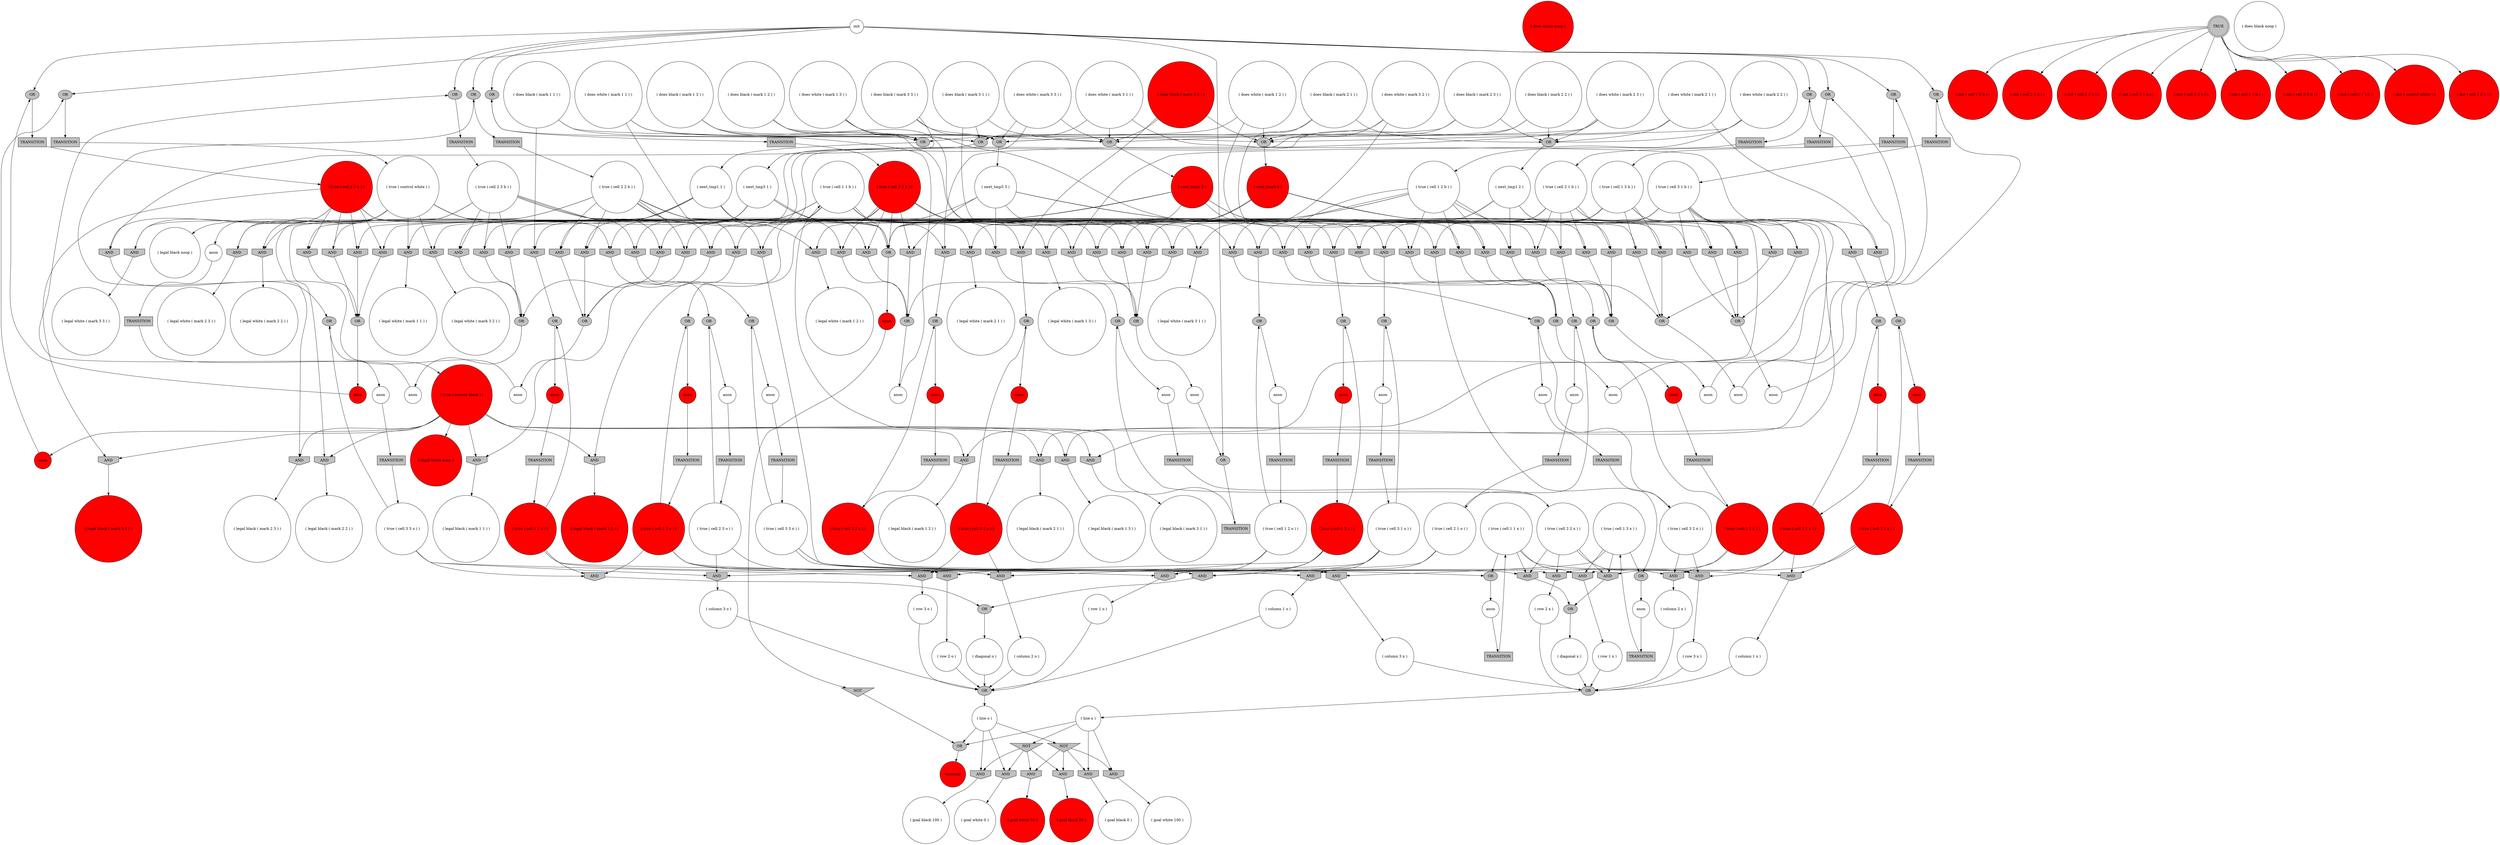 digraph propNet
{
	"@100ff40f"[shape=ellipse, style= filled, fillcolor=grey, label="OR"]; "@100ff40f"->"@704a43f2"; 
	"@f756977"[shape=invhouse, style= filled, fillcolor=grey, label="AND"]; "@f756977"->"@1b514dcf"; 
	"@582d502e"[shape=ellipse, style= filled, fillcolor=grey, label="OR"]; "@582d502e"->"@5704fc92"; 
	"@15741973"[shape=invhouse, style= filled, fillcolor=grey, label="AND"]; "@15741973"->"@67f31a51"; 
	"@4b8c9183"[shape=box, style= filled, fillcolor=grey, label="TRANSITION"]; "@4b8c9183"->"@33ff0186"; 
	"@7f723f62"[shape=invhouse, style= filled, fillcolor=grey, label="AND"]; "@7f723f62"->"@8f395c8"; 
	"@69cca1dd"[shape=invhouse, style= filled, fillcolor=grey, label="AND"]; "@69cca1dd"->"@3374fe8"; 
	"@1b249d36"[shape=circle, style= filled, fillcolor=white, label="( legal white ( mark 3 1 ) )"]; 
	"@6f0d491e"[shape=invhouse, style= filled, fillcolor=grey, label="AND"]; "@6f0d491e"->"@28484528"; 
	"@1e3e242a"[shape=circle, style= filled, fillcolor=red, label="anon"]; "@1e3e242a"->"@342537d0"; 
	"@752f4138"[shape=circle, style= filled, fillcolor=white, label="anon"]; "@752f4138"->"@3a5d14b9"; 
	"@5d94dc1"[shape=box, style= filled, fillcolor=grey, label="TRANSITION"]; "@5d94dc1"->"@6f44f96"; 
	"@78519a49"[shape=invhouse, style= filled, fillcolor=grey, label="AND"]; "@78519a49"->"@1e753788"; 
	"@6511048"[shape=circle, style= filled, fillcolor=red, label="anon"]; "@6511048"->"@15518b85"; 
	"@26b8eca1"[shape=circle, style= filled, fillcolor=red, label="( true ( cell 2 2 o ) )"]; "@26b8eca1"->"@69cca1dd"; "@26b8eca1"->"@5e7140e4"; "@26b8eca1"->"@24a682fd"; "@26b8eca1"->"@4e7061dc"; "@26b8eca1"->"@5a9796fa"; 
	"@5693b28e"[shape=ellipse, style= filled, fillcolor=grey, label="OR"]; "@5693b28e"->"@752f4138"; 
	"@b43e35e"[shape=invhouse, style= filled, fillcolor=grey, label="AND"]; "@b43e35e"->"@7f840360"; 
	"@568aa495"[shape=box, style= filled, fillcolor=grey, label="TRANSITION"]; "@568aa495"->"@347ee13d"; 
	"@714d196c"[shape=circle, style= filled, fillcolor=white, label="( column 2 x )"]; "@714d196c"->"@7f840df"; 
	"@cddbcfe"[shape=circle, style= filled, fillcolor=red, label="( true ( cell 1 1 o ) )"]; "@cddbcfe"->"@624ab78b"; "@cddbcfe"->"@2781db07"; "@cddbcfe"->"@7b8b5b47"; "@cddbcfe"->"@5a9796fa"; 
	"@71ab7b88"[shape=invhouse, style= filled, fillcolor=grey, label="AND"]; "@71ab7b88"->"@4a812b7f"; 
	"@27a9118a"[shape=box, style= filled, fillcolor=grey, label="TRANSITION"]; "@27a9118a"->"@5f6067b5"; 
	"@7253de77"[shape=box, style= filled, fillcolor=grey, label="TRANSITION"]; "@7253de77"->"@1373a947"; 
	"@a7e065b"[shape=circle, style= filled, fillcolor=red, label="anon"]; "@a7e065b"->"@3940ca8f"; 
	"@22e7f6cc"[shape=circle, style= filled, fillcolor=red, label="( does white noop )"]; 
	"@45050f2e"[shape=invhouse, style= filled, fillcolor=grey, label="AND"]; "@45050f2e"->"@24a682fd"; 
	"@1e16ca3b"[shape=doublecircle, style= filled, fillcolor=grey, label="TRUE"]; "@1e16ca3b"->"@1a9b342a"; "@1e16ca3b"->"@4b9d380c"; "@1e16ca3b"->"@62326cc3"; "@1e16ca3b"->"@196b005a"; "@1e16ca3b"->"@786d433f"; "@1e16ca3b"->"@60d6302d"; "@1e16ca3b"->"@4af63a8d"; "@1e16ca3b"->"@5a924d39"; "@1e16ca3b"->"@292f3253"; "@1e16ca3b"->"@621963e7"; 
	"@582f7602"[shape=circle, style= filled, fillcolor=white, label="anon"]; "@582f7602"->"@2afa3f12"; 
	"@4e771a59"[shape=ellipse, style= filled, fillcolor=grey, label="OR"]; "@4e771a59"->"@5e3471eb"; 
	"@19f079c2"[shape=invhouse, style= filled, fillcolor=grey, label="AND"]; "@19f079c2"->"@46da623c"; 
	"@76379604"[shape=circle, style= filled, fillcolor=white, label="( goal white 100 )"]; 
	"@1373a947"[shape=circle, style= filled, fillcolor=red, label="( true ( cell 3 2 b ) )"]; "@1373a947"->"@47cca5bc"; "@1373a947"->"@103556a5"; "@1373a947"->"@4aa929d8"; "@1373a947"->"@304148f2"; "@1373a947"->"@412bed58"; "@1373a947"->"@48980b8c"; "@1373a947"->"@1111ed28"; "@1373a947"->"@4947e38b"; "@1373a947"->"@6d8958c4"; 
	"@22212217"[shape=circle, style= filled, fillcolor=white, label="anon"]; "@22212217"->"@79f77b37"; 
	"@1b550f62"[shape=ellipse, style= filled, fillcolor=grey, label="OR"]; "@1b550f62"->"@5d1bd0b"; 
	"@f34db03"[shape=ellipse, style= filled, fillcolor=grey, label="OR"]; "@f34db03"->"@60e3ca2f"; 
	"@1111ed28"[shape=ellipse, style= filled, fillcolor=grey, label="OR"]; "@1111ed28"->"@db61969"; 
	"@4dad5f97"[shape=invhouse, style= filled, fillcolor=grey, label="AND"]; "@4dad5f97"->"@76379604"; 
	"@7527c31b"[shape=invhouse, style= filled, fillcolor=grey, label="AND"]; "@7527c31b"->"@3acfde5c"; 
	"@3badb590"[shape=circle, style= filled, fillcolor=white, label="( true ( cell 3 2 x ) )"]; "@3badb590"->"@c67db86"; "@3badb590"->"@4b735b8e"; "@3badb590"->"@4edfc9d0"; 
	"@12480876"[shape=circle, style= filled, fillcolor=white, label="( does white ( mark 2 2 ) )"]; "@12480876"->"@599cf87c"; "@12480876"->"@28290fc8"; "@12480876"->"@78b668cf"; 
	"@13d2c9ec"[shape=ellipse, style= filled, fillcolor=grey, label="OR"]; "@13d2c9ec"->"@4a3904fe"; 
	"@27a0939e"[shape=ellipse, style= filled, fillcolor=grey, label="OR"]; "@27a0939e"->"@708e03bf"; 
	"@7295cad7"[shape=circle, style= filled, fillcolor=white, label="( true ( cell 1 1 x ) )"]; "@7295cad7"->"@5199d128"; "@7295cad7"->"@27dc022a"; "@7295cad7"->"@52fc03a5"; "@7295cad7"->"@5693b28e"; 
	"@4b030540"[shape=invhouse, style= filled, fillcolor=grey, label="AND"]; "@4b030540"->"@9078a4d"; 
	"@ecd8089"[shape=invhouse, style= filled, fillcolor=grey, label="AND"]; "@ecd8089"->"@b518cb7"; 
	"@77c8498f"[shape=circle, style= filled, fillcolor=white, label="anon"]; "@77c8498f"->"@44110ca6"; 
	"@56eb8eac"[shape=invhouse, style= filled, fillcolor=grey, label="AND"]; "@56eb8eac"->"@1b249d36"; 
	"@4d9aefd3"[shape=circle, style= filled, fillcolor=white, label="( legal white ( mark 2 2 ) )"]; 
	"@1c629a2b"[shape=invhouse, style= filled, fillcolor=grey, label="AND"]; "@1c629a2b"->"@17385a13"; 
	"@349b7ad0"[shape=invhouse, style= filled, fillcolor=grey, label="AND"]; "@349b7ad0"->"@34d54a53"; 
	"@9c3df8f"[shape=circle, style= filled, fillcolor=white, label="( legal white ( mark 1 1 ) )"]; 
	"@2646b60a"[shape=invhouse, style= filled, fillcolor=grey, label="AND"]; "@2646b60a"->"@43d76c86"; 
	"@49bda1eb"[shape=circle, style= filled, fillcolor=white, label="( true ( control white ) )"]; "@49bda1eb"->"@5448aeec"; "@49bda1eb"->"@7b7dfb9b"; "@49bda1eb"->"@56eb8eac"; "@49bda1eb"->"@4d402329"; "@49bda1eb"->"@2856fbc"; "@49bda1eb"->"@6f8b2e96"; "@49bda1eb"->"@6d8958c4"; "@49bda1eb"->"@b43e35e"; "@49bda1eb"->"@535ab874"; "@49bda1eb"->"@5c63029d"; "@49bda1eb"->"@11f07c7f"; 
	"@45d59d83"[shape=box, style= filled, fillcolor=grey, label="TRANSITION"]; "@45d59d83"->"@19c58249"; 
	"@2ad89a8f"[shape=ellipse, style= filled, fillcolor=grey, label="OR"]; "@2ad89a8f"->"@568aa495"; 
	"@1cb712e0"[shape=invhouse, style= filled, fillcolor=grey, label="AND"]; "@1cb712e0"->"@100ff40f"; 
	"@42fa0aa2"[shape=invhouse, style= filled, fillcolor=grey, label="AND"]; "@42fa0aa2"->"@43d76c86"; 
	"@46645a3e"[shape=circle, style= filled, fillcolor=white, label="anon"]; "@46645a3e"->"@2804d9e9"; 
	"@24a682fd"[shape=ellipse, style= filled, fillcolor=grey, label="OR"]; "@24a682fd"->"@6511048"; 
	"@6ddac81"[shape=invhouse, style= filled, fillcolor=grey, label="AND"]; "@6ddac81"->"@37f7f88a"; 
	"@5a94aefd"[shape=circle, style= filled, fillcolor=red, label="( does black ( mark 3 2 ) )"]; "@5a94aefd"->"@599cf87c"; "@5a94aefd"->"@2cc465c0"; "@5a94aefd"->"@48980b8c"; 
	"@4d402329"[shape=invhouse, style= filled, fillcolor=grey, label="AND"]; "@4d402329"->"@9c3df8f"; 
	"@9f22d98"[shape=ellipse, style= filled, fillcolor=grey, label="OR"]; "@9f22d98"->"@45d59d83"; 
	"@5a9796fa"[shape=invhouse, style= filled, fillcolor=grey, label="AND"]; "@5a9796fa"->"@13d2c9ec"; 
	"@47cca5bc"[shape=invhouse, style= filled, fillcolor=grey, label="AND"]; "@47cca5bc"->"@3c06c7b6"; 
	"@412bed58"[shape=invhouse, style= filled, fillcolor=grey, label="AND"]; "@412bed58"->"@24dfbbc2"; 
	"@5aabbad8"[shape=invhouse, style= filled, fillcolor=grey, label="AND"]; "@5aabbad8"->"@245a2bb5"; 
	"@5c45c633"[shape=circle, style= filled, fillcolor=red, label="anon"]; "@5c45c633"->"@1f1909d"; 
	"@33ff0186"[shape=circle, style= filled, fillcolor=white, label="( true ( cell 2 2 x ) )"]; "@33ff0186"->"@c67db86"; "@33ff0186"->"@5dc892ea"; "@33ff0186"->"@10d86d8d"; "@33ff0186"->"@27dc022a"; "@33ff0186"->"@5451519e"; 
	"@7091a2e8"[shape=invhouse, style= filled, fillcolor=grey, label="AND"]; "@7091a2e8"->"@29942452"; 
	"@78b668cf"[shape=invhouse, style= filled, fillcolor=grey, label="AND"]; "@78b668cf"->"@5451519e"; 
	"@4af63a8d"[shape=circle, style= filled, fillcolor=red, label="( init ( cell 3 3 b ) )"]; 
	"@126f5e14"[shape=ellipse, style= filled, fillcolor=grey, label="OR"]; "@126f5e14"->"@5c36b28"; 
	"@208ad4f6"[shape=circle, style= filled, fillcolor=white, label="( legal black ( mark 1 2 ) )"]; 
	"@7718d164"[shape=invhouse, style= filled, fillcolor=grey, label="AND"]; "@7718d164"->"@9078a4d"; 
	"@7b696114"[shape=circle, style= filled, fillcolor=white, label="( row 2 x )"]; "@7b696114"->"@7f840df"; 
	"@69158b6b"[shape=box, style= filled, fillcolor=grey, label="TRANSITION"]; "@69158b6b"->"@8a67f8f"; 
	"@7277c2f5"[shape=circle, style= filled, fillcolor=white, label="( legal black ( mark 1 1 ) )"]; 
	"@2781db07"[shape=ellipse, style= filled, fillcolor=grey, label="OR"]; "@2781db07"->"@a7e065b"; 
	"@34d54a53"[shape=ellipse, style= filled, fillcolor=grey, label="OR"]; "@34d54a53"->"@3fbbb566"; 
	"@9df6958"[shape=circle, style= filled, fillcolor=white, label="( goal white 0 )"]; 
	"@103556a5"[shape=invhouse, style= filled, fillcolor=grey, label="AND"]; "@103556a5"->"@24dfbbc2"; 
	"@3acfde5c"[shape=ellipse, style= filled, fillcolor=grey, label="OR"]; "@3acfde5c"->"@582f7602"; 
	"@558c571f"[shape=invhouse, style= filled, fillcolor=grey, label="AND"]; "@558c571f"->"@4a812b7f"; 
	"@3b3c79af"[shape=invhouse, style= filled, fillcolor=grey, label="AND"]; "@3b3c79af"->"@7277c2f5"; 
	"@1b1a7b8e"[shape=box, style= filled, fillcolor=grey, label="TRANSITION"]; "@1b1a7b8e"->"@6ccf1156"; 
	"@5e7140e4"[shape=invhouse, style= filled, fillcolor=grey, label="AND"]; "@5e7140e4"->"@1c71c67"; 
	"@bd55142"[shape=ellipse, style= filled, fillcolor=grey, label="OR"]; "@bd55142"->"@126aa3a1"; 
	"@ad98641"[shape=invhouse, style= filled, fillcolor=grey, label="AND"]; "@ad98641"->"@7e1aff58"; 
	"@2316718a"[shape=invhouse, style= filled, fillcolor=grey, label="AND"]; "@2316718a"->"@4a812b7f"; 
	"@17f1156c"[shape=circle, style= filled, fillcolor=white, label="( line x )"]; "@17f1156c"->"@4a86c1a2"; "@17f1156c"->"@352d6e05"; "@17f1156c"->"@4dad5f97"; "@17f1156c"->"@39f676f8"; 
	"@1b514dcf"[shape=circle, style= filled, fillcolor=white, label="( legal black ( mark 2 3 ) )"]; 
	"@64db4644"[shape=circle, style= filled, fillcolor=white, label="( does white ( mark 1 2 ) )"]; "@64db4644"->"@599cf87c"; "@64db4644"->"@b7c82c1"; "@64db4644"->"@4e771a59"; 
	"@5448aeec"[shape=invhouse, style= filled, fillcolor=grey, label="AND"]; "@5448aeec"->"@4192b13e"; 
	"@3599d13d"[shape=invhouse, style= filled, fillcolor=grey, label="AND"]; "@3599d13d"->"@b518cb7"; 
	"@57f3735a"[shape=box, style= filled, fillcolor=grey, label="TRANSITION"]; "@57f3735a"->"@c3306e9"; 
	"@6658aef2"[shape=circle, style= filled, fillcolor=white, label="( true ( cell 3 3 o ) )"]; "@6658aef2"->"@582d502e"; "@6658aef2"->"@47599f2"; "@6658aef2"->"@78519a49"; "@6658aef2"->"@5a9796fa"; 
	"@65e2cf"[shape=invhouse, style= filled, fillcolor=grey, label="AND"]; "@65e2cf"->"@4a812b7f"; 
	"@4192b13e"[shape=circle, style= filled, fillcolor=white, label="( legal white ( mark 2 3 ) )"]; 
	"@3953b5e3"[shape=box, style= filled, fillcolor=grey, label="TRANSITION"]; "@3953b5e3"->"@2d4419bf"; 
	"@1a9b342a"[shape=circle, style= filled, fillcolor=red, label="( init ( cell 1 2 b ) )"]; 
	"@5199d128"[shape=invhouse, style= filled, fillcolor=grey, label="AND"]; "@5199d128"->"@2c041ece"; 
	"@304148f2"[shape=invhouse, style= filled, fillcolor=grey, label="AND"]; "@304148f2"->"@24dfbbc2"; 
	"@22f0b843"[shape=invhouse, style= filled, fillcolor=grey, label="AND"]; "@22f0b843"->"@bd55142"; 
	"@2f78fdcd"[shape=circle, style= filled, fillcolor=white, label="( does white ( mark 1 3 ) )"]; "@2f78fdcd"->"@6156f406"; "@2f78fdcd"->"@1c629a2b"; "@2f78fdcd"->"@4e771a59"; 
	"@72d5f260"[shape=invhouse, style= filled, fillcolor=grey, label="AND"]; "@72d5f260"->"@43d76c86"; 
	"@782cca9a"[shape=circle, style= filled, fillcolor=white, label="( does black ( mark 1 3 ) )"]; "@782cca9a"->"@6156f406"; "@782cca9a"->"@31503236"; "@782cca9a"->"@4e771a59"; 
	"@6855fee3"[shape=invhouse, style= filled, fillcolor=grey, label="AND"]; "@6855fee3"->"@bd55142"; 
	"@44110ca6"[shape=box, style= filled, fillcolor=grey, label="TRANSITION"]; "@44110ca6"->"@3badb590"; 
	"@1c6288da"[shape=circle, style= filled, fillcolor=red, label="terminal"]; 
	"@71e70f58"[shape=circle, style= filled, fillcolor=white, label="anon"]; "@71e70f58"->"@f34db03"; 
	"@79f77b37"[shape=box, style= filled, fillcolor=grey, label="TRANSITION"]; "@79f77b37"->"@369e931b"; 
	"@237a01ba"[shape=invtriangle, style= filled, fillcolor=grey, label="NOT"]; "@237a01ba"->"@727f9dde"; "@237a01ba"->"@352d6e05"; "@237a01ba"->"@4dad5f97"; "@237a01ba"->"@4a72d7ad"; 
	"@6a3d6cfe"[shape=invhouse, style= filled, fillcolor=grey, label="AND"]; "@6a3d6cfe"->"@7db900a3"; 
	"@57eabd2f"[shape=circle, style= filled, fillcolor=white, label="( true ( cell 3 3 x ) )"]; "@57eabd2f"->"@3acfde5c"; "@57eabd2f"->"@27dc022a"; "@57eabd2f"->"@15741973"; "@57eabd2f"->"@4b735b8e"; 
	"@4a3904fe"[shape=circle, style= filled, fillcolor=white, label="( diagonal o )"]; "@4a3904fe"->"@1980465f"; 
	"@7f120bd5"[shape=invhouse, style= filled, fillcolor=grey, label="AND"]; "@7f120bd5"->"@29942452"; 
	"@2c041ece"[shape=circle, style= filled, fillcolor=white, label="( column 1 x )"]; "@2c041ece"->"@7f840df"; 
	"@4a4ece82"[shape=circle, style= filled, fillcolor=white, label="( does white ( mark 3 2 ) )"]; "@4a4ece82"->"@599cf87c"; "@4a4ece82"->"@2cc465c0"; "@4a4ece82"->"@4947e38b"; 
	"@6b1ce7d0"[shape=circle, style= filled, fillcolor=white, label="( does white ( mark 3 1 ) )"]; "@6b1ce7d0"->"@2cc465c0"; "@6b1ce7d0"->"@55457843"; "@6b1ce7d0"->"@39768a3f"; 
	"@7b8b5b47"[shape=invhouse, style= filled, fillcolor=grey, label="AND"]; "@7b8b5b47"->"@2378aac6"; 
	"@4947e38b"[shape=invhouse, style= filled, fillcolor=grey, label="AND"]; "@4947e38b"->"@4edfc9d0"; 
	"@60e3ca2f"[shape=box, style= filled, fillcolor=grey, label="TRANSITION"]; "@60e3ca2f"->"@539a4e22"; 
	"@718bdd59"[shape=circle, style= filled, fillcolor=red, label="( legal white noop )"]; 
	"@15518b85"[shape=box, style= filled, fillcolor=grey, label="TRANSITION"]; "@15518b85"->"@26b8eca1"; 
	"@5f6067b5"[shape=circle, style= filled, fillcolor=white, label="( true ( cell 1 3 b ) )"]; "@5f6067b5"->"@6a3d6cfe"; "@5f6067b5"->"@7b7dfb9b"; "@5f6067b5"->"@31503236"; "@5f6067b5"->"@7f120bd5"; "@5f6067b5"->"@1111ed28"; "@5f6067b5"->"@1c629a2b"; "@5f6067b5"->"@7091a2e8"; "@5f6067b5"->"@3dda426"; "@5f6067b5"->"@46a121be"; 
	"@16e3cc3b"[shape=ellipse, style= filled, fillcolor=grey, label="OR"]; "@16e3cc3b"->"@67df19d"; 
	"@5151e588"[shape=invhouse, style= filled, fillcolor=grey, label="AND"]; "@5151e588"->"@1e827d76"; 
	"@c3306e9"[shape=circle, style= filled, fillcolor=white, label="( true ( cell 1 1 b ) )"]; "@c3306e9"->"@3b3c79af"; "@c3306e9"->"@558c571f"; "@c3306e9"->"@71ab7b88"; "@c3306e9"->"@6a2d8d69"; "@c3306e9"->"@5e9e553b"; "@c3306e9"->"@1111ed28"; "@c3306e9"->"@4d402329"; "@c3306e9"->"@65e2cf"; "@c3306e9"->"@2316718a"; 
	"@5d1bd0b"[shape=circle, style= filled, fillcolor=red, label="anon"]; "@5d1bd0b"->"@5d94dc1"; 
	"@3fbbb566"[shape=circle, style= filled, fillcolor=white, label="anon"]; "@3fbbb566"->"@2530349e"; 
	"@6d98b0"[shape=circle, style= filled, fillcolor=white, label="( true ( cell 1 2 b ) )"]; "@6d98b0"->"@72d5f260"; "@6d98b0"->"@1cb712e0"; "@6d98b0"->"@42fa0aa2"; "@6d98b0"->"@1111ed28"; "@6d98b0"->"@39ee0c07"; "@6d98b0"->"@2856fbc"; "@6d98b0"->"@1007d70e"; "@6d98b0"->"@2646b60a"; "@6d98b0"->"@b7c82c1"; 
	"@6d8f4151"[shape=circle, style= filled, fillcolor=white, label="init"]; "@6d8f4151"->"@1f8a90e"; "@6d8f4151"->"@f34db03"; "@6d8f4151"->"@e65bd92"; "@6d8f4151"->"@2ad89a8f"; "@6d8f4151"->"@16e3cc3b"; "@6d8f4151"->"@225209fb"; "@6d8f4151"->"@9f22d98"; "@6d8f4151"->"@1f1909d"; "@6d8f4151"->"@2804d9e9"; "@6d8f4151"->"@27a0939e"; 
	"@db61969"[shape=circle, style= filled, fillcolor=red, label="open"]; "@db61969"->"@5320a25a"; 
	"@3374fe8"[shape=circle, style= filled, fillcolor=white, label="( row 2 o )"]; "@3374fe8"->"@1980465f"; 
	"@426ea1"[shape=circle, style= filled, fillcolor=red, label="anon"]; "@426ea1"->"@2b59e810"; 
	"@7f840360"[shape=circle, style= filled, fillcolor=white, label="( legal white ( mark 2 1 ) )"]; 
	"@3a5d14b9"[shape=box, style= filled, fillcolor=grey, label="TRANSITION"]; "@3a5d14b9"->"@7295cad7"; 
	"@46da623c"[shape=ellipse, style= filled, fillcolor=grey, label="OR"]; "@46da623c"->"@732270ec"; 
	"@7b7dfb9b"[shape=invhouse, style= filled, fillcolor=grey, label="AND"]; "@7b7dfb9b"->"@695784da"; 
	"@5c36b28"[shape=circle, style= filled, fillcolor=red, label="anon"]; "@5c36b28"->"@32a42771"; 
	"@62326cc3"[shape=circle, style= filled, fillcolor=red, label="( init ( cell 2 1 b ) )"]; 
	"@44c35031"[shape=circle, style= filled, fillcolor=white, label="( true ( cell 2 1 b ) )"]; "@44c35031"->"@4492d592"; "@44c35031"->"@6f0d491e"; "@44c35031"->"@5aabbad8"; "@44c35031"->"@448f0d4a"; "@44c35031"->"@6fd396c5"; "@44c35031"->"@1111ed28"; "@44c35031"->"@349b7ad0"; "@44c35031"->"@6ddac81"; "@44c35031"->"@b43e35e"; 
	"@5498746d"[shape=circle, style= filled, fillcolor=white, label="anon"]; "@5498746d"->"@3953b5e3"; 
	"@1f8a90e"[shape=ellipse, style= filled, fillcolor=grey, label="OR"]; "@1f8a90e"->"@16fc3bc3"; 
	"@4c051cfd"[shape=circle, style= filled, fillcolor=white, label="( does black noop )"]; 
	"@2d4419bf"[shape=circle, style= filled, fillcolor=white, label="( true ( cell 3 1 o ) )"]; "@2d4419bf"->"@624ab78b"; "@2d4419bf"->"@78519a49"; "@2d4419bf"->"@4e7061dc"; "@2d4419bf"->"@2bf22a8c"; 
	"@60d6302d"[shape=circle, style= filled, fillcolor=red, label="( init ( cell 1 3 b ) )"]; 
	"@7e596ea5"[shape=circle, style= filled, fillcolor=red, label="anon"]; "@7e596ea5"->"@1bcb28b9"; 
	"@4b735b8e"[shape=invhouse, style= filled, fillcolor=grey, label="AND"]; "@4b735b8e"->"@38e5fd25"; 
	"@5c63029d"[shape=invhouse, style= filled, fillcolor=grey, label="AND"]; "@5c63029d"->"@4d9aefd3"; 
	"@677c3782"[shape=box, style= filled, fillcolor=grey, label="TRANSITION"]; "@677c3782"->"@3773d2d5"; 
	"@13e1871e"[shape=circle, style= filled, fillcolor=white, label="anon"]; "@13e1871e"->"@4b8c9183"; 
	"@4492d592"[shape=invhouse, style= filled, fillcolor=grey, label="AND"]; "@4492d592"->"@37f7f88a"; 
	"@2cc465c0"[shape=ellipse, style= filled, fillcolor=grey, label="OR"]; "@2cc465c0"->"@2e400716"; 
	"@37713477"[shape=invhouse, style= filled, fillcolor=grey, label="AND"]; "@37713477"->"@8f395c8"; 
	"@2c4aad4c"[shape=invhouse, style= filled, fillcolor=grey, label="AND"]; "@2c4aad4c"->"@b518cb7"; 
	"@55457843"[shape=invhouse, style= filled, fillcolor=grey, label="AND"]; "@55457843"->"@1063b53e"; 
	"@33f2f0fa"[shape=circle, style= filled, fillcolor=red, label="( true ( cell 2 3 x ) )"]; "@33f2f0fa"->"@7e1aff58"; "@33f2f0fa"->"@10d86d8d"; "@33f2f0fa"->"@15741973"; 
	"@1007d70e"[shape=invhouse, style= filled, fillcolor=grey, label="AND"]; "@1007d70e"->"@43d76c86"; 
	"@10957598"[shape=box, style= filled, fillcolor=grey, label="TRANSITION"]; "@10957598"->"@49bda1eb"; 
	"@39f676f8"[shape=invtriangle, style= filled, fillcolor=grey, label="NOT"]; "@39f676f8"->"@727f9dde"; "@39f676f8"->"@5a05cfe3"; "@39f676f8"->"@c5d59e6"; "@39f676f8"->"@4a72d7ad"; 
	"@4edfc9d0"[shape=ellipse, style= filled, fillcolor=grey, label="OR"]; "@4edfc9d0"->"@77c8498f"; 
	"@7492db80"[shape=invhouse, style= filled, fillcolor=grey, label="AND"]; "@7492db80"->"@53a056f1"; 
	"@48980b8c"[shape=invhouse, style= filled, fillcolor=grey, label="AND"]; "@48980b8c"->"@126f5e14"; 
	"@6fd396c5"[shape=invhouse, style= filled, fillcolor=grey, label="AND"]; "@6fd396c5"->"@37f7f88a"; 
	"@5219bb01"[shape=circle, style= filled, fillcolor=white, label="( legal white ( mark 3 2 ) )"]; 
	"@7db900a3"[shape=circle, style= filled, fillcolor=white, label="( legal black ( mark 1 3 ) )"]; 
	"@12fdc33"[shape=circle, style= filled, fillcolor=white, label="( does white ( mark 3 3 ) )"]; "@12fdc33"->"@6156f406"; "@12fdc33"->"@2cc465c0"; "@12fdc33"->"@7527c31b"; 
	"@6f8b2e96"[shape=circle, style= filled, fillcolor=white, label="( legal black noop )"]; 
	"@24dfbbc2"[shape=ellipse, style= filled, fillcolor=grey, label="OR"]; "@24dfbbc2"->"@544f33a7"; 
	"@46a121be"[shape=invhouse, style= filled, fillcolor=grey, label="AND"]; "@46a121be"->"@29942452"; 
	"@5dc892ea"[shape=invhouse, style= filled, fillcolor=grey, label="AND"]; "@5dc892ea"->"@12dcc95e"; 
	"@5fb7a894"[shape=circle, style= filled, fillcolor=white, label="( next_tmp3 1 )"]; "@5fb7a894"->"@4aa929d8"; "@5fb7a894"->"@4b030540"; "@5fb7a894"->"@72d5f260"; "@5fb7a894"->"@6855fee3"; "@5fb7a894"->"@37713477"; "@5fb7a894"->"@7091a2e8"; 
	"@4a86c1a2"[shape=ellipse, style= filled, fillcolor=grey, label="OR"]; "@4a86c1a2"->"@1c6288da"; 
	"@6de25f9"[shape=circle, style= filled, fillcolor=white, label="( does black ( mark 1 1 ) )"]; "@6de25f9"->"@5e9e553b"; "@6de25f9"->"@39768a3f"; "@6de25f9"->"@4e771a59"; 
	"@7f840df"[shape=ellipse, style= filled, fillcolor=grey, label="OR"]; "@7f840df"->"@17f1156c"; 
	"@352d6e05"[shape=invhouse, style= filled, fillcolor=grey, label="AND"]; "@352d6e05"->"@8ff450a"; 
	"@8a67f8f"[shape=circle, style= filled, fillcolor=white, label="( true ( cell 1 2 o ) )"]; "@8a67f8f"->"@100ff40f"; "@8a67f8f"->"@5e7140e4"; "@8a67f8f"->"@7b8b5b47"; 
	"@70b0659a"[shape=circle, style= filled, fillcolor=white, label="( legal black ( mark 2 2 ) )"]; 
	"@17385a13"[shape=ellipse, style= filled, fillcolor=grey, label="OR"]; "@17385a13"->"@22212217"; 
	"@3b62b44e"[shape=invhouse, style= filled, fillcolor=grey, label="AND"]; "@3b62b44e"->"@70b0659a"; 
	"@3529d807"[shape=circle, style= filled, fillcolor=white, label="( legal white ( mark 1 2 ) )"]; 
	"@61af8e81"[shape=ellipse, style= filled, fillcolor=grey, label="OR"]; "@61af8e81"->"@7e596ea5"; 
	"@535ab874"[shape=invhouse, style= filled, fillcolor=grey, label="AND"]; "@535ab874"->"@11e0a487"; 
	"@196b005a"[shape=circle, style= filled, fillcolor=red, label="( init ( cell 3 1 b ) )"]; 
	"@708e03bf"[shape=box, style= filled, fillcolor=grey, label="TRANSITION"]; "@708e03bf"->"@356a1eeb"; 
	"@163a254"[shape=circle, style= filled, fillcolor=red, label="( true ( cell 1 2 x ) )"]; "@163a254"->"@c67db86"; "@163a254"->"@52fc03a5"; "@163a254"->"@61af8e81"; 
	"@2856fbc"[shape=invhouse, style= filled, fillcolor=grey, label="AND"]; "@2856fbc"->"@3529d807"; 
	"@279fd8a4"[shape=invhouse, style= filled, fillcolor=grey, label="AND"]; "@279fd8a4"->"@8f395c8"; 
	"@8f395c8"[shape=ellipse, style= filled, fillcolor=grey, label="OR"]; "@8f395c8"->"@4127d641"; 
	"@28f3a7cc"[shape=circle, style= filled, fillcolor=white, label="anon"]; "@28f3a7cc"->"@e65bd92"; 
	"@16fc3bc3"[shape=box, style= filled, fillcolor=grey, label="TRANSITION"]; "@16fc3bc3"->"@6d98b0"; 
	"@7e1aff58"[shape=ellipse, style= filled, fillcolor=grey, label="OR"]; "@7e1aff58"->"@426ea1"; 
	"@347ee13d"[shape=circle, style= filled, fillcolor=white, label="( true ( cell 2 2 b ) )"]; "@347ee13d"->"@4b030540"; "@347ee13d"->"@1111ed28"; "@347ee13d"->"@78b668cf"; "@347ee13d"->"@45050f2e"; "@347ee13d"->"@1930d2fb"; "@347ee13d"->"@3b62b44e"; "@347ee13d"->"@7718d164"; "@347ee13d"->"@5c63029d"; "@347ee13d"->"@182fd1c0"; 
	"@6a2d8d69"[shape=invhouse, style= filled, fillcolor=grey, label="AND"]; "@6a2d8d69"->"@5693b28e"; 
	"@16413504"[shape=circle, style= filled, fillcolor=white, label="anon"]; "@16413504"->"@2ad89a8f"; 
	"@350b6e42"[shape=circle, style= filled, fillcolor=red, label="( true ( cell 3 1 x ) )"]; "@350b6e42"->"@5199d128"; "@350b6e42"->"@5dc892ea"; "@350b6e42"->"@4b735b8e"; "@350b6e42"->"@1063b53e"; 
	"@40daa793"[shape=circle, style= filled, fillcolor=white, label="( column 3 o )"]; "@40daa793"->"@1980465f"; 
	"@2b59e810"[shape=box, style= filled, fillcolor=grey, label="TRANSITION"]; "@2b59e810"->"@33f2f0fa"; 
	"@39768a3f"[shape=ellipse, style= filled, fillcolor=grey, label="OR"]; "@39768a3f"->"@5fb7a894"; 
	"@60bb7ff1"[shape=circle, style= filled, fillcolor=white, label="( true ( cell 2 3 o ) )"]; "@60bb7ff1"->"@69cca1dd"; "@60bb7ff1"->"@46da623c"; "@60bb7ff1"->"@47599f2"; 
	"@9078a4d"[shape=ellipse, style= filled, fillcolor=grey, label="OR"]; "@9078a4d"->"@16413504"; 
	"@6d8958c4"[shape=invhouse, style= filled, fillcolor=grey, label="AND"]; "@6d8958c4"->"@5219bb01"; 
	"@6156f406"[shape=ellipse, style= filled, fillcolor=grey, label="OR"]; "@6156f406"->"@780d8957"; 
	"@53a056f1"[shape=circle, style= filled, fillcolor=white, label="( legal black ( mark 3 1 ) )"]; 
	"@43d76c86"[shape=ellipse, style= filled, fillcolor=grey, label="OR"]; "@43d76c86"->"@4b66b812"; 
	"@786d433f"[shape=circle, style= filled, fillcolor=red, label="( init ( cell 3 2 b ) )"]; 
	"@dac38f8"[shape=circle, style= filled, fillcolor=white, label="( does white ( mark 2 1 ) )"]; "@dac38f8"->"@28290fc8"; "@dac38f8"->"@5aabbad8"; "@dac38f8"->"@39768a3f"; 
	"@10d86d8d"[shape=invhouse, style= filled, fillcolor=grey, label="AND"]; "@10d86d8d"->"@7b696114"; 
	"@2e400716"[shape=circle, style= filled, fillcolor=red, label="( next_tmp1 3 )"]; "@2e400716"->"@558c571f"; "@2e400716"->"@6fd396c5"; "@2e400716"->"@7f120bd5"; "@2e400716"->"@42fa0aa2"; "@2e400716"->"@279fd8a4"; "@2e400716"->"@1930d2fb"; 
	"@52fc03a5"[shape=invhouse, style= filled, fillcolor=grey, label="AND"]; "@52fc03a5"->"@577c8a11"; 
	"@780d8957"[shape=circle, style= filled, fillcolor=white, label="( next_tmp3 3 )"]; "@780d8957"->"@412bed58"; "@780d8957"->"@ecd8089"; "@780d8957"->"@448f0d4a"; "@780d8957"->"@2316718a"; "@780d8957"->"@2646b60a"; "@780d8957"->"@182fd1c0"; 
	"@1063b53e"[shape=ellipse, style= filled, fillcolor=grey, label="OR"]; "@1063b53e"->"@1e3e242a"; 
	"@24d3afb3"[shape=circle, style= filled, fillcolor=white, label="anon"]; "@24d3afb3"->"@16e3cc3b"; 
	"@28484528"[shape=circle, style= filled, fillcolor=white, label="( legal black ( mark 2 1 ) )"]; 
	"@1c6c770c"[shape=invhouse, style= filled, fillcolor=grey, label="AND"]; "@1c6c770c"->"@bd55142"; 
	"@6f44f96"[shape=circle, style= filled, fillcolor=red, label="( true ( cell 1 3 o ) )"]; "@6f44f96"->"@47599f2"; "@6f44f96"->"@1b550f62"; "@6f44f96"->"@7b8b5b47"; "@6f44f96"->"@4e7061dc"; 
	"@7f2fe64c"[shape=circle, style= filled, fillcolor=red, label="( true ( cell 3 2 o ) )"]; "@7f2fe64c"->"@5e7140e4"; "@7f2fe64c"->"@78519a49"; "@7f2fe64c"->"@126f5e14"; 
	"@4127d641"[shape=circle, style= filled, fillcolor=white, label="anon"]; "@4127d641"->"@9f22d98"; 
	"@31503236"[shape=invhouse, style= filled, fillcolor=grey, label="AND"]; "@31503236"->"@1b550f62"; 
	"@11e0a487"[shape=circle, style= filled, fillcolor=white, label="( legal white ( mark 3 3 ) )"]; 
	"@1f1909d"[shape=ellipse, style= filled, fillcolor=grey, label="OR"]; "@1f1909d"->"@10957598"; 
	"@577c8a11"[shape=circle, style= filled, fillcolor=white, label="( row 1 x )"]; "@577c8a11"->"@7f840df"; 
	"@122cbd42"[shape=circle, style= filled, fillcolor=white, label="( does black ( mark 1 2 ) )"]; "@122cbd42"->"@599cf87c"; "@122cbd42"->"@1cb712e0"; "@122cbd42"->"@4e771a59"; 
	"@4aa929d8"[shape=invhouse, style= filled, fillcolor=grey, label="AND"]; "@4aa929d8"->"@24dfbbc2"; 
	"@1bcb28b9"[shape=box, style= filled, fillcolor=grey, label="TRANSITION"]; "@1bcb28b9"->"@163a254"; 
	"@fc084b3"[shape=circle, style= filled, fillcolor=red, label="anon"]; "@fc084b3"->"@1b1a7b8e"; 
	"@4b66b812"[shape=circle, style= filled, fillcolor=white, label="anon"]; "@4b66b812"->"@1f8a90e"; 
	"@5320a25a"[shape=invtriangle, style= filled, fillcolor=grey, label="NOT"]; "@5320a25a"->"@4a86c1a2"; 
	"@292f3253"[shape=circle, style= filled, fillcolor=red, label="( init ( control white ) )"]; 
	"@37f7f88a"[shape=ellipse, style= filled, fillcolor=grey, label="OR"]; "@37f7f88a"->"@24d3afb3"; 
	"@2bf22a8c"[shape=ellipse, style= filled, fillcolor=grey, label="OR"]; "@2bf22a8c"->"@5498746d"; 
	"@356a1eeb"[shape=circle, style= filled, fillcolor=red, label="( true ( cell 3 3 b ) )"]; "@356a1eeb"->"@1c6c770c"; "@356a1eeb"->"@22f0b843"; "@356a1eeb"->"@79fbbe6e"; "@356a1eeb"->"@6855fee3"; "@356a1eeb"->"@1111ed28"; "@356a1eeb"->"@5151e588"; "@356a1eeb"->"@7527c31b"; "@356a1eeb"->"@5807478b"; "@356a1eeb"->"@535ab874"; 
	"@12dcc95e"[shape=ellipse, style= filled, fillcolor=grey, label="OR"]; "@12dcc95e"->"@5ee12d6d"; 
	"@53c1bc42"[shape=circle, style= filled, fillcolor=white, label="( does black ( mark 2 3 ) )"]; "@53c1bc42"->"@6156f406"; "@53c1bc42"->"@28290fc8"; "@53c1bc42"->"@19f079c2"; 
	"@6fe8306c"[shape=invhouse, style= filled, fillcolor=grey, label="AND"]; "@6fe8306c"->"@2bf22a8c"; 
	"@369e931b"[shape=circle, style= filled, fillcolor=white, label="( true ( cell 1 3 x ) )"]; "@369e931b"->"@5dc892ea"; "@369e931b"->"@15741973"; "@369e931b"->"@52fc03a5"; "@369e931b"->"@17385a13"; 
	"@47599f2"[shape=invhouse, style= filled, fillcolor=grey, label="AND"]; "@47599f2"->"@40daa793"; 
	"@19eca16"[shape=circle, style= filled, fillcolor=white, label="( true ( cell 2 1 o ) )"]; "@19eca16"->"@624ab78b"; "@19eca16"->"@69cca1dd"; "@19eca16"->"@34d54a53"; 
	"@3d06c68f"[shape=invhouse, style= filled, fillcolor=grey, label="AND"]; "@3d06c68f"->"@8f395c8"; 
	"@19c58249"[shape=circle, style= filled, fillcolor=white, label="( true ( cell 2 3 b ) )"]; "@19c58249"->"@7f723f62"; "@19c58249"->"@f756977"; "@19c58249"->"@19f079c2"; "@19c58249"->"@5448aeec"; "@19c58249"->"@37713477"; "@19c58249"->"@ad98641"; "@19c58249"->"@1111ed28"; "@19c58249"->"@3d06c68f"; "@19c58249"->"@279fd8a4"; 
	"@5ee12d6d"[shape=circle, style= filled, fillcolor=white, label="( diagonal x )"]; "@5ee12d6d"->"@7f840df"; 
	"@5807478b"[shape=invhouse, style= filled, fillcolor=grey, label="AND"]; "@5807478b"->"@bd55142"; 
	"@695784da"[shape=circle, style= filled, fillcolor=white, label="( legal white ( mark 1 3 ) )"]; 
	"@11f07c7f"[shape=circle, style= filled, fillcolor=white, label="anon"]; "@11f07c7f"->"@677c3782"; 
	"@4b9d380c"[shape=circle, style= filled, fillcolor=red, label="( init ( cell 2 2 b ) )"]; 
	"@7e5cf3c8"[shape=circle, style= filled, fillcolor=red, label="( next_tmp3 2 )"]; "@7e5cf3c8"->"@7f723f62"; "@7e5cf3c8"->"@4492d592"; "@7e5cf3c8"->"@22f0b843"; "@7e5cf3c8"->"@2c4aad4c"; "@7e5cf3c8"->"@65e2cf"; "@7e5cf3c8"->"@46a121be"; 
	"@79fbbe6e"[shape=invhouse, style= filled, fillcolor=grey, label="AND"]; "@79fbbe6e"->"@582d502e"; 
	"@68e61973"[shape=invhouse, style= filled, fillcolor=grey, label="AND"]; "@68e61973"->"@b518cb7"; 
	"@5704fc92"[shape=circle, style= filled, fillcolor=white, label="anon"]; "@5704fc92"->"@ea26b03"; 
	"@6ccf1156"[shape=circle, style= filled, fillcolor=red, label="( true ( cell 2 1 x ) )"]; "@6ccf1156"->"@5199d128"; "@6ccf1156"->"@10d86d8d"; "@6ccf1156"->"@245a2bb5"; 
	"@6e44bdde"[shape=circle, style= filled, fillcolor=white, label="( goal black 100 )"]; 
	"@1c71c67"[shape=circle, style= filled, fillcolor=white, label="( column 2 o )"]; "@1c71c67"->"@1980465f"; 
	"@ea26b03"[shape=box, style= filled, fillcolor=grey, label="TRANSITION"]; "@ea26b03"->"@6658aef2"; 
	"@727f9dde"[shape=invhouse, style= filled, fillcolor=grey, label="AND"]; "@727f9dde"->"@4de5bc03"; 
	"@67f31a51"[shape=circle, style= filled, fillcolor=white, label="( column 3 x )"]; "@67f31a51"->"@7f840df"; 
	"@5e9e553b"[shape=invhouse, style= filled, fillcolor=grey, label="AND"]; "@5e9e553b"->"@2781db07"; 
	"@3773d2d5"[shape=circle, style= filled, fillcolor=red, label="( true ( control black ) )"]; "@3773d2d5"->"@47cca5bc"; "@3773d2d5"->"@718bdd59"; "@3773d2d5"->"@7492db80"; "@3773d2d5"->"@f756977"; "@3773d2d5"->"@6a3d6cfe"; "@3773d2d5"->"@3b3c79af"; "@3773d2d5"->"@6f0d491e"; "@3773d2d5"->"@5c45c633"; "@3773d2d5"->"@5151e588"; "@3773d2d5"->"@39ee0c07"; "@3773d2d5"->"@3b62b44e"; 
	"@57a16207"[shape=circle, style= filled, fillcolor=white, label="( does black ( mark 3 1 ) )"]; "@57a16207"->"@2cc465c0"; "@57a16207"->"@6fe8306c"; "@57a16207"->"@39768a3f"; 
	"@18d0eb79"[shape=circle, style= filled, fillcolor=white, label="( does white ( mark 2 3 ) )"]; "@18d0eb79"->"@6156f406"; "@18d0eb79"->"@28290fc8"; "@18d0eb79"->"@ad98641"; 
	"@225209fb"[shape=ellipse, style= filled, fillcolor=grey, label="OR"]; "@225209fb"->"@7253de77"; 
	"@69866a2d"[shape=circle, style= filled, fillcolor=white, label="( does black ( mark 3 3 ) )"]; "@69866a2d"->"@6156f406"; "@69866a2d"->"@2cc465c0"; "@69866a2d"->"@79fbbe6e"; 
	"@5a924d39"[shape=circle, style= filled, fillcolor=red, label="( init ( cell 1 1 b ) )"]; 
	"@4e7061dc"[shape=invhouse, style= filled, fillcolor=grey, label="AND"]; "@4e7061dc"->"@13d2c9ec"; 
	"@2530349e"[shape=box, style= filled, fillcolor=grey, label="TRANSITION"]; "@2530349e"->"@19eca16"; 
	"@3c06c7b6"[shape=circle, style= filled, fillcolor=red, label="( legal black ( mark 3 2 ) )"]; 
	"@3a29b59c"[shape=circle, style= filled, fillcolor=white, label="( does black ( mark 2 1 ) )"]; "@3a29b59c"->"@28290fc8"; "@3a29b59c"->"@39768a3f"; "@3a29b59c"->"@349b7ad0"; 
	"@539a4e22"[shape=circle, style= filled, fillcolor=white, label="( true ( cell 3 1 b ) )"]; "@539a4e22"->"@7492db80"; "@539a4e22"->"@6fe8306c"; "@539a4e22"->"@3599d13d"; "@539a4e22"->"@ecd8089"; "@539a4e22"->"@68e61973"; "@539a4e22"->"@55457843"; "@539a4e22"->"@2c4aad4c"; "@539a4e22"->"@56eb8eac"; "@539a4e22"->"@1111ed28"; 
	"@704a43f2"[shape=circle, style= filled, fillcolor=white, label="anon"]; "@704a43f2"->"@69158b6b"; 
	"@c5d59e6"[shape=invhouse, style= filled, fillcolor=grey, label="AND"]; "@c5d59e6"->"@9df6958"; 
	"@b7c82c1"[shape=invhouse, style= filled, fillcolor=grey, label="AND"]; "@b7c82c1"->"@61af8e81"; 
	"@2378aac6"[shape=circle, style= filled, fillcolor=white, label="( row 1 o )"]; "@2378aac6"->"@1980465f"; 
	"@a00e9bf"[shape=circle, style= filled, fillcolor=white, label="( column 1 o )"]; "@a00e9bf"->"@1980465f"; 
	"@2812cbad"[shape=circle, style= filled, fillcolor=white, label="( does white ( mark 1 1 ) )"]; "@2812cbad"->"@6a2d8d69"; "@2812cbad"->"@39768a3f"; "@2812cbad"->"@4e771a59"; 
	"@38e5fd25"[shape=circle, style= filled, fillcolor=white, label="( row 3 x )"]; "@38e5fd25"->"@7f840df"; 
	"@624ab78b"[shape=invhouse, style= filled, fillcolor=grey, label="AND"]; "@624ab78b"->"@a00e9bf"; 
	"@448f0d4a"[shape=invhouse, style= filled, fillcolor=grey, label="AND"]; "@448f0d4a"->"@37f7f88a"; 
	"@29942452"[shape=ellipse, style= filled, fillcolor=grey, label="OR"]; "@29942452"->"@46645a3e"; 
	"@126aa3a1"[shape=circle, style= filled, fillcolor=red, label="anon"]; "@126aa3a1"->"@27a0939e"; 
	"@1930d2fb"[shape=invhouse, style= filled, fillcolor=grey, label="AND"]; "@1930d2fb"->"@9078a4d"; 
	"@732270ec"[shape=circle, style= filled, fillcolor=white, label="anon"]; "@732270ec"->"@7945c6b6"; 
	"@3940ca8f"[shape=box, style= filled, fillcolor=grey, label="TRANSITION"]; "@3940ca8f"->"@cddbcfe"; 
	"@5451519e"[shape=ellipse, style= filled, fillcolor=grey, label="OR"]; "@5451519e"->"@13e1871e"; 
	"@7e1dd9cd"[shape=circle, style= filled, fillcolor=white, label="( next_tmp1 2 )"]; "@7e1dd9cd"->"@1c6c770c"; "@7e1dd9cd"->"@103556a5"; "@7e1dd9cd"->"@71ab7b88"; "@7e1dd9cd"->"@68e61973"; "@7e1dd9cd"->"@1007d70e"; "@7e1dd9cd"->"@3dda426"; 
	"@32a42771"[shape=box, style= filled, fillcolor=grey, label="TRANSITION"]; "@32a42771"->"@7f2fe64c"; 
	"@5e3471eb"[shape=circle, style= filled, fillcolor=white, label="( next_tmp1 1 )"]; "@5e3471eb"->"@304148f2"; "@5e3471eb"->"@3599d13d"; "@5e3471eb"->"@3d06c68f"; "@5e3471eb"->"@5807478b"; "@5e3471eb"->"@6ddac81"; "@5e3471eb"->"@7718d164"; 
	"@1980465f"[shape=ellipse, style= filled, fillcolor=grey, label="OR"]; "@1980465f"->"@4982667d"; 
	"@4a72d7ad"[shape=invhouse, style= filled, fillcolor=grey, label="AND"]; "@4a72d7ad"->"@2bf4d412"; 
	"@599cf87c"[shape=ellipse, style= filled, fillcolor=grey, label="OR"]; "@599cf87c"->"@7e5cf3c8"; 
	"@67df19d"[shape=box, style= filled, fillcolor=grey, label="TRANSITION"]; "@67df19d"->"@44c35031"; 
	"@c67db86"[shape=invhouse, style= filled, fillcolor=grey, label="AND"]; "@c67db86"->"@714d196c"; 
	"@28290fc8"[shape=ellipse, style= filled, fillcolor=grey, label="OR"]; "@28290fc8"->"@7e1dd9cd"; 
	"@2bf4d412"[shape=circle, style= filled, fillcolor=red, label="( goal white 50 )"]; 
	"@4de5bc03"[shape=circle, style= filled, fillcolor=red, label="( goal black 50 )"]; 
	"@5a05cfe3"[shape=invhouse, style= filled, fillcolor=grey, label="AND"]; "@5a05cfe3"->"@6e44bdde"; 
	"@b518cb7"[shape=ellipse, style= filled, fillcolor=grey, label="OR"]; "@b518cb7"->"@71e70f58"; 
	"@544f33a7"[shape=circle, style= filled, fillcolor=white, label="anon"]; "@544f33a7"->"@225209fb"; 
	"@2afa3f12"[shape=box, style= filled, fillcolor=grey, label="TRANSITION"]; "@2afa3f12"->"@57eabd2f"; 
	"@39ee0c07"[shape=invhouse, style= filled, fillcolor=grey, label="AND"]; "@39ee0c07"->"@208ad4f6"; 
	"@2804d9e9"[shape=ellipse, style= filled, fillcolor=grey, label="OR"]; "@2804d9e9"->"@27a9118a"; 
	"@182fd1c0"[shape=invhouse, style= filled, fillcolor=grey, label="AND"]; "@182fd1c0"->"@9078a4d"; 
	"@245a2bb5"[shape=ellipse, style= filled, fillcolor=grey, label="OR"]; "@245a2bb5"->"@fc084b3"; 
	"@7945c6b6"[shape=box, style= filled, fillcolor=grey, label="TRANSITION"]; "@7945c6b6"->"@60bb7ff1"; 
	"@1e827d76"[shape=circle, style= filled, fillcolor=red, label="( legal black ( mark 3 3 ) )"]; 
	"@8ff450a"[shape=circle, style= filled, fillcolor=white, label="( goal black 0 )"]; 
	"@342537d0"[shape=box, style= filled, fillcolor=grey, label="TRANSITION"]; "@342537d0"->"@350b6e42"; 
	"@6d741082"[shape=circle, style= filled, fillcolor=white, label="( does black ( mark 2 2 ) )"]; "@6d741082"->"@599cf87c"; "@6d741082"->"@28290fc8"; "@6d741082"->"@45050f2e"; 
	"@27dc022a"[shape=invhouse, style= filled, fillcolor=grey, label="AND"]; "@27dc022a"->"@12dcc95e"; 
	"@e65bd92"[shape=ellipse, style= filled, fillcolor=grey, label="OR"]; "@e65bd92"->"@57f3735a"; 
	"@3dda426"[shape=invhouse, style= filled, fillcolor=grey, label="AND"]; "@3dda426"->"@29942452"; 
	"@1e753788"[shape=circle, style= filled, fillcolor=white, label="( row 3 o )"]; "@1e753788"->"@1980465f"; 
	"@621963e7"[shape=circle, style= filled, fillcolor=red, label="( init ( cell 2 3 b ) )"]; 
	"@4a812b7f"[shape=ellipse, style= filled, fillcolor=grey, label="OR"]; "@4a812b7f"->"@28f3a7cc"; 
	"@4982667d"[shape=circle, style= filled, fillcolor=white, label="( line o )"]; "@4982667d"->"@237a01ba"; "@4982667d"->"@4a86c1a2"; "@4982667d"->"@5a05cfe3"; "@4982667d"->"@c5d59e6"; 
}